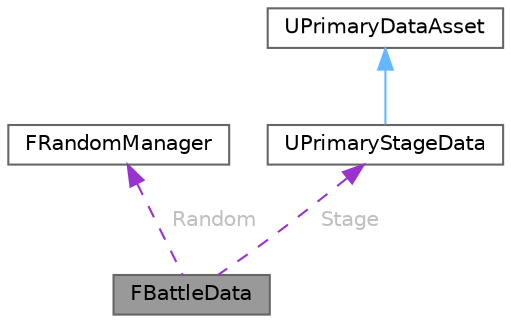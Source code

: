 digraph "FBattleData"
{
 // LATEX_PDF_SIZE
  bgcolor="transparent";
  edge [fontname=Helvetica,fontsize=10,labelfontname=Helvetica,labelfontsize=10];
  node [fontname=Helvetica,fontsize=10,shape=box,height=0.2,width=0.4];
  Node1 [id="Node000001",label="FBattleData",height=0.2,width=0.4,color="gray40", fillcolor="grey60", style="filled", fontcolor="black",tooltip=" "];
  Node2 -> Node1 [id="edge1_Node000001_Node000002",dir="back",color="darkorchid3",style="dashed",tooltip=" ",label=<<TABLE CELLBORDER="0" BORDER="0"><TR><TD VALIGN="top" ALIGN="LEFT" CELLPADDING="1" CELLSPACING="0">Random</TD></TR>
</TABLE>> ,fontcolor="grey" ];
  Node2 [id="Node000002",label="FRandomManager",height=0.2,width=0.4,color="gray40", fillcolor="white", style="filled",URL="$struct_f_random_manager.html",tooltip=" "];
  Node3 -> Node1 [id="edge2_Node000001_Node000003",dir="back",color="darkorchid3",style="dashed",tooltip=" ",label=<<TABLE CELLBORDER="0" BORDER="0"><TR><TD VALIGN="top" ALIGN="LEFT" CELLPADDING="1" CELLSPACING="0">Stage</TD></TR>
</TABLE>> ,fontcolor="grey" ];
  Node3 [id="Node000003",label="UPrimaryStageData",height=0.2,width=0.4,color="gray40", fillcolor="white", style="filled",URL="$class_u_primary_stage_data.html",tooltip=" "];
  Node4 -> Node3 [id="edge3_Node000003_Node000004",dir="back",color="steelblue1",style="solid",tooltip=" "];
  Node4 [id="Node000004",label="UPrimaryDataAsset",height=0.2,width=0.4,color="gray40", fillcolor="white", style="filled",tooltip=" "];
}
